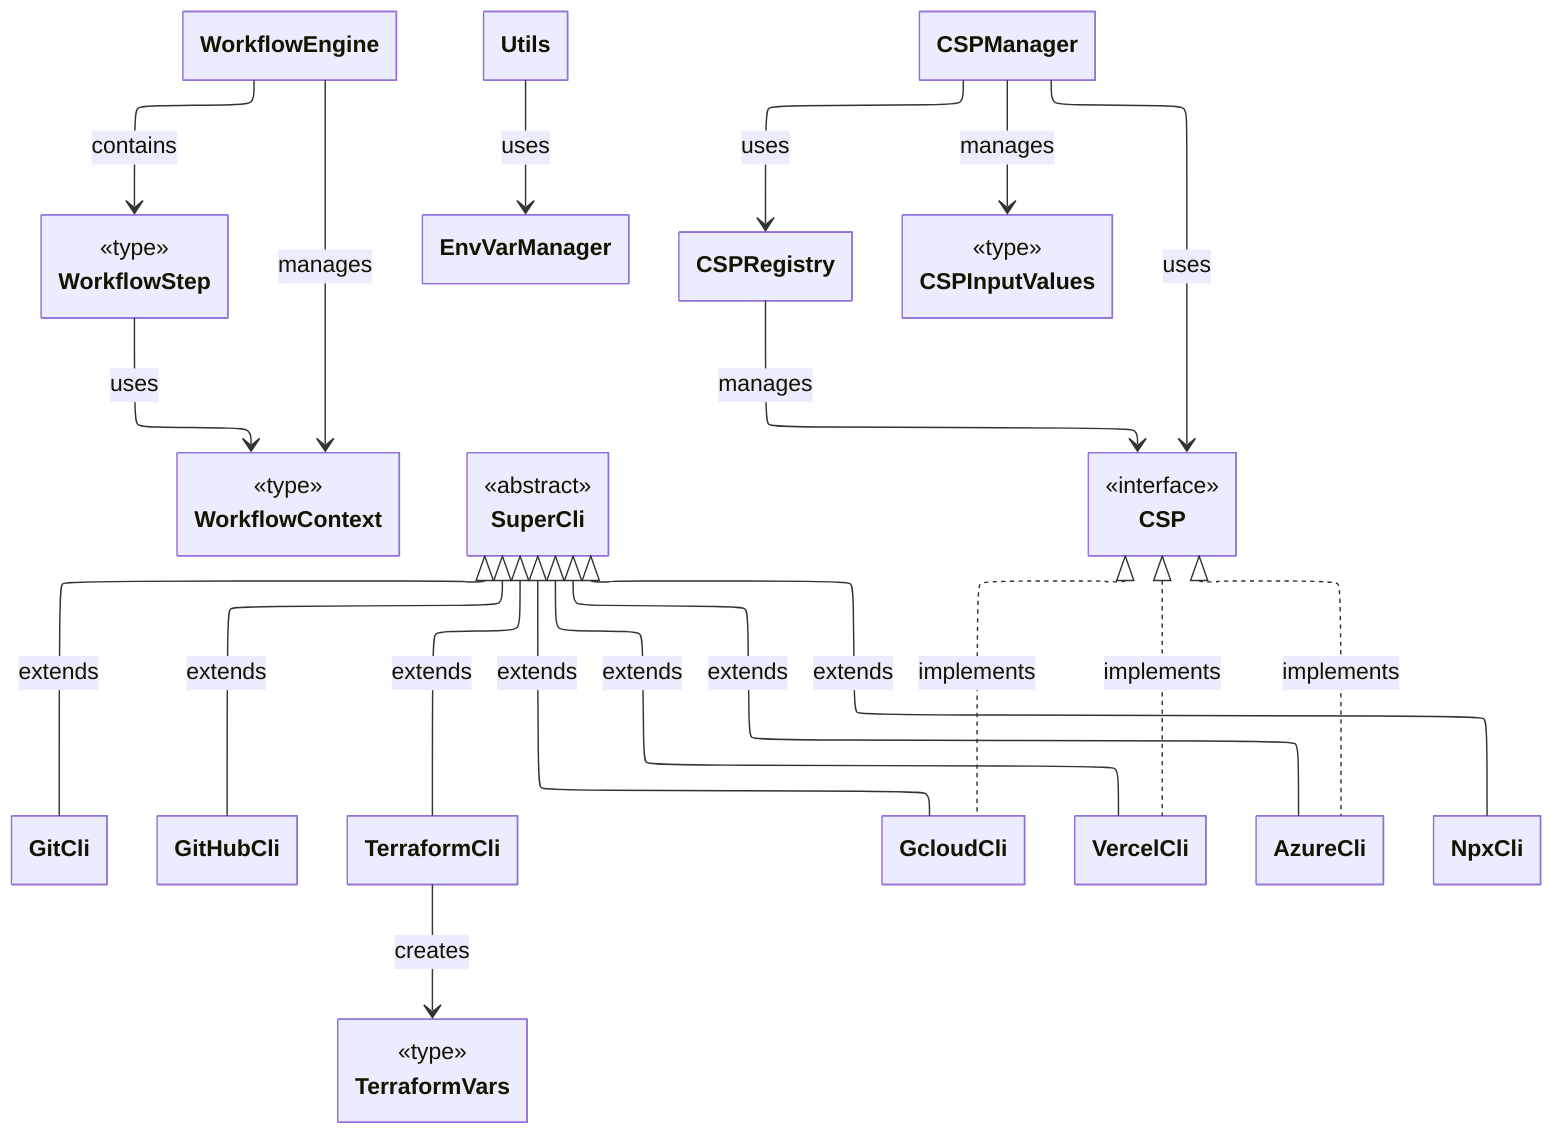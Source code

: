 ---
config:
  theme: default
  look: classic
  layout: elk
  class:
    hideEmptyMembersBox: true
---
classDiagram
direction TB
    class WorkflowEngine {
    }
    class WorkflowStep {
    }
    class WorkflowContext {
    }
    class Utils {
    }
    class SuperCli {
    }
    class EnvVarManager {
    }
    class CSPManager {
    }
    class CSPRegistry {
    }
    class CSP {
    }
    class GitCli {
    }
    class GitHubCli {
    }
    class TerraformCli {
    }
    class GcloudCli {
    }
    class VercelCli {
    }
    class AzureCli {
    }
    class NpxCli {
    }
    class CSPInputValues {
    }
    class TerraformVars {
    }

	<<type>> WorkflowStep
	<<type>> WorkflowContext
	<<abstract>> SuperCli
	<<interface>> CSP
	<<type>> CSPInputValues
	<<type>> TerraformVars

    WorkflowEngine --> WorkflowStep : contains
    WorkflowEngine --> WorkflowContext : manages
    WorkflowStep --> WorkflowContext : uses
    SuperCli <|-- GitCli : extends
    SuperCli <|-- GitHubCli : extends
    SuperCli <|-- TerraformCli : extends
    SuperCli <|-- NpxCli : extends
    SuperCli <|-- GcloudCli : extends
    SuperCli <|-- VercelCli : extends
    SuperCli <|-- AzureCli : extends
    CSP <|.. GcloudCli : implements
    CSP <|.. VercelCli : implements
    CSP <|.. AzureCli : implements
    CSPManager --> CSPRegistry : uses
    CSPRegistry --> CSP : manages
    CSPManager --> CSP : uses
    TerraformCli --> TerraformVars : creates
    CSPManager --> CSPInputValues : manages
    Utils --> EnvVarManager : uses